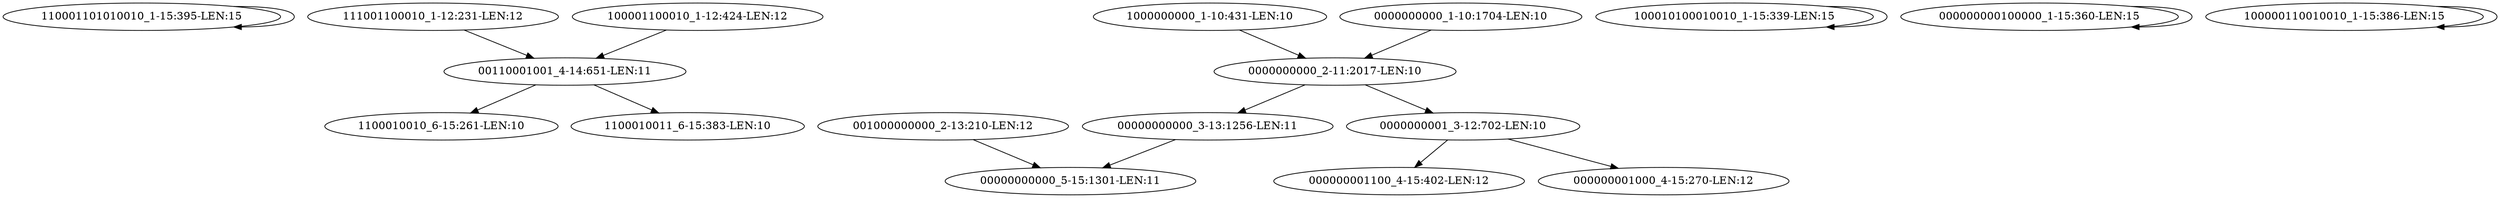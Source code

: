 digraph G {
    "110001101010010_1-15:395-LEN:15" -> "110001101010010_1-15:395-LEN:15";
    "111001100010_1-12:231-LEN:12" -> "00110001001_4-14:651-LEN:11";
    "00000000000_3-13:1256-LEN:11" -> "00000000000_5-15:1301-LEN:11";
    "001000000000_2-13:210-LEN:12" -> "00000000000_5-15:1301-LEN:11";
    "100010100010010_1-15:339-LEN:15" -> "100010100010010_1-15:339-LEN:15";
    "1000000000_1-10:431-LEN:10" -> "0000000000_2-11:2017-LEN:10";
    "100001100010_1-12:424-LEN:12" -> "00110001001_4-14:651-LEN:11";
    "000000000100000_1-15:360-LEN:15" -> "000000000100000_1-15:360-LEN:15";
    "00110001001_4-14:651-LEN:11" -> "1100010010_6-15:261-LEN:10";
    "00110001001_4-14:651-LEN:11" -> "1100010011_6-15:383-LEN:10";
    "100000110010010_1-15:386-LEN:15" -> "100000110010010_1-15:386-LEN:15";
    "0000000001_3-12:702-LEN:10" -> "000000001100_4-15:402-LEN:12";
    "0000000001_3-12:702-LEN:10" -> "000000001000_4-15:270-LEN:12";
    "0000000000_1-10:1704-LEN:10" -> "0000000000_2-11:2017-LEN:10";
    "0000000000_2-11:2017-LEN:10" -> "00000000000_3-13:1256-LEN:11";
    "0000000000_2-11:2017-LEN:10" -> "0000000001_3-12:702-LEN:10";
}
